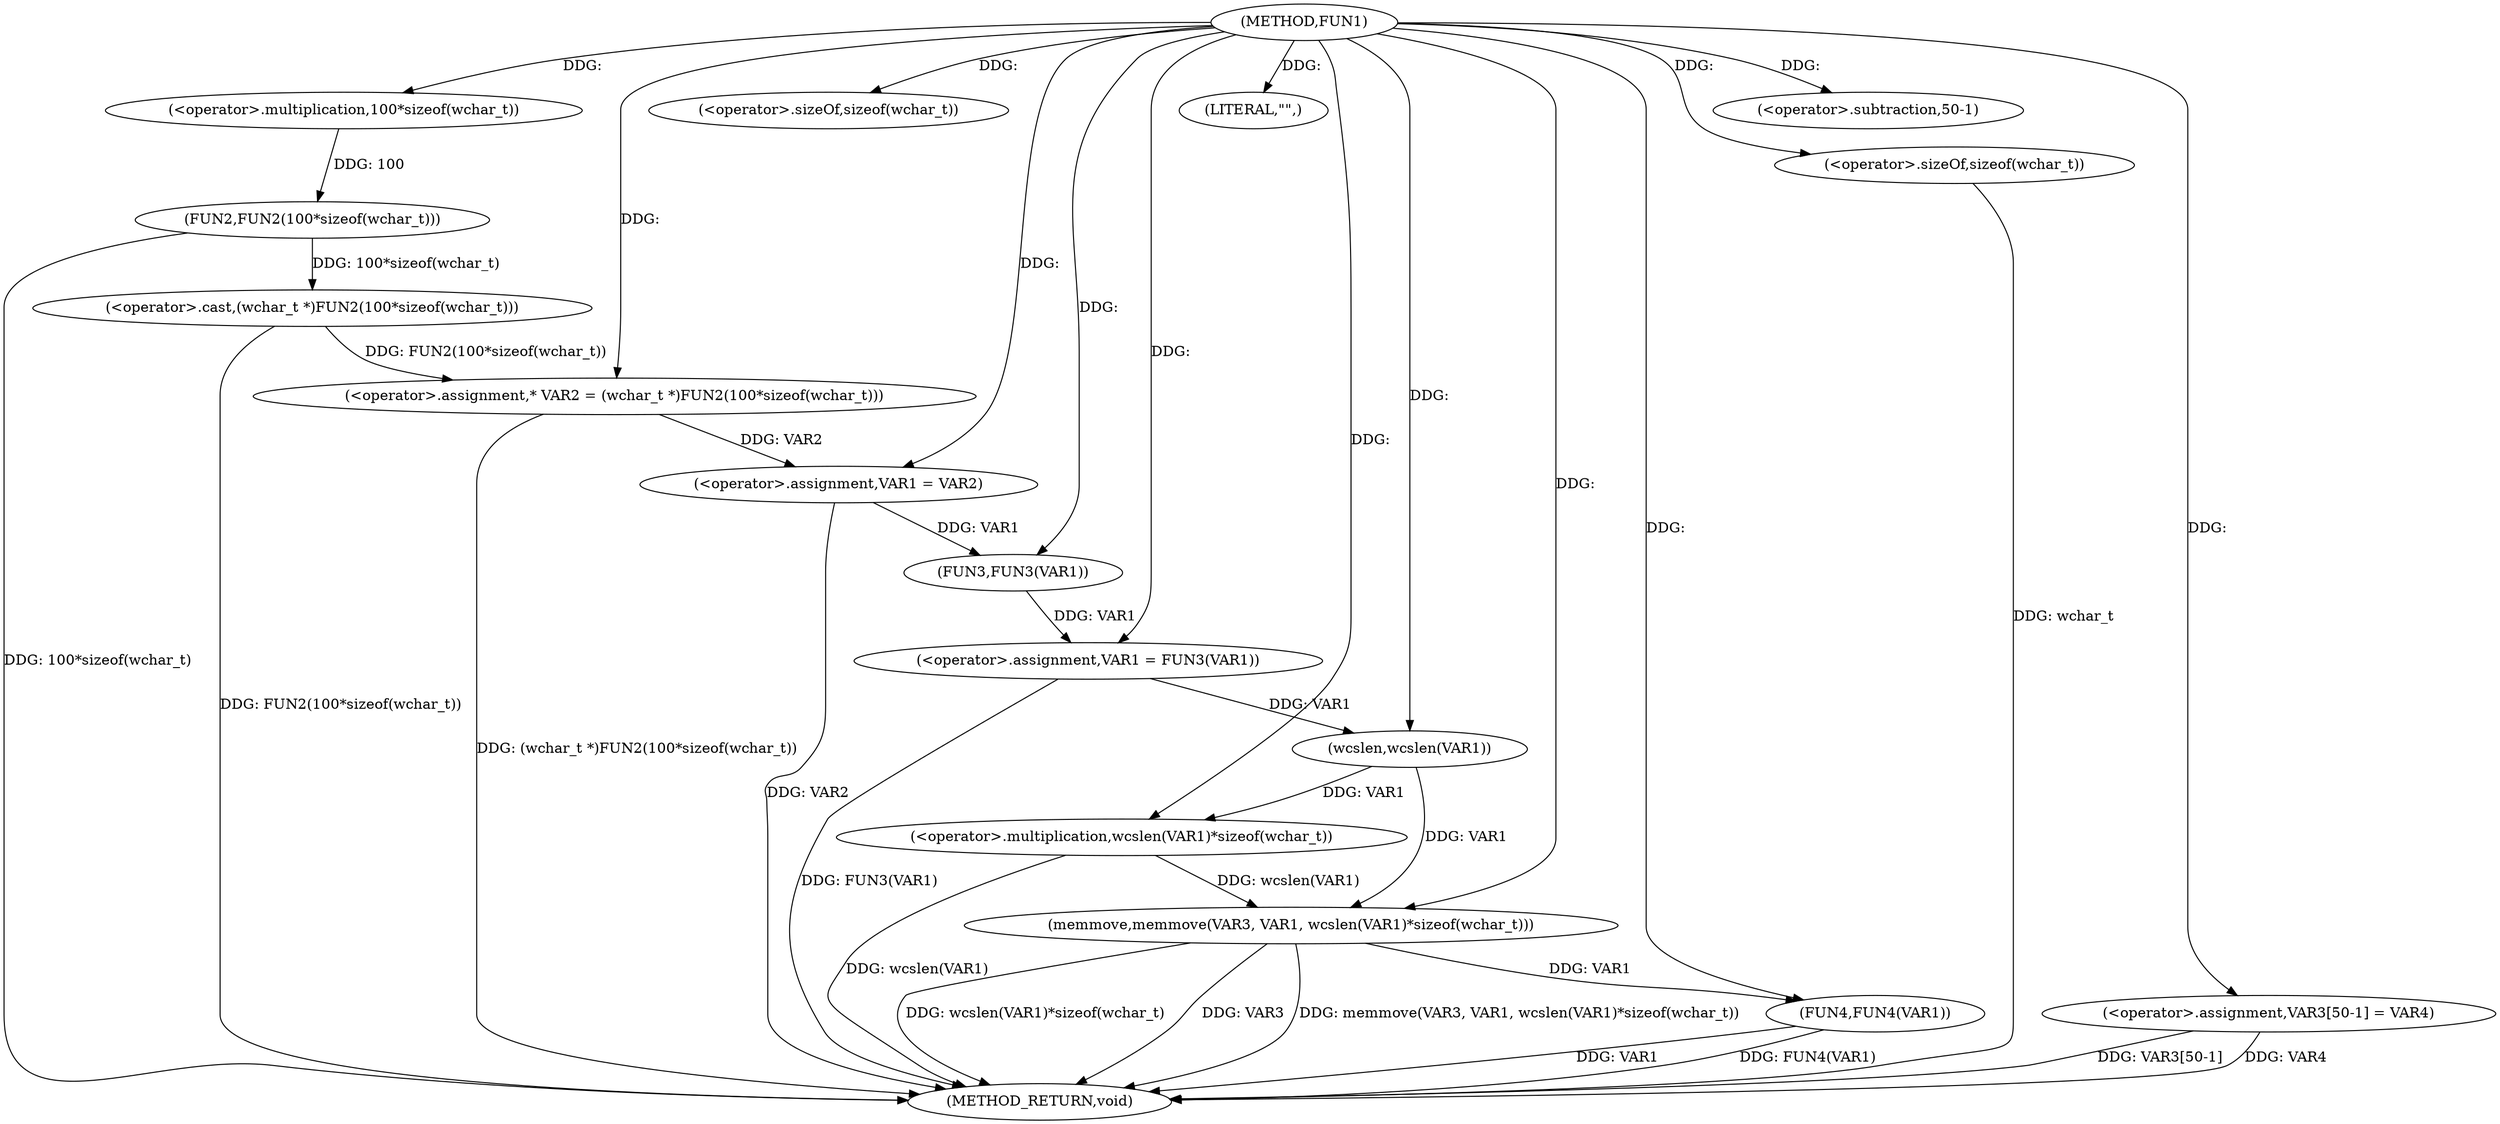 digraph FUN1 {  
"1000100" [label = "(METHOD,FUN1)" ]
"1000139" [label = "(METHOD_RETURN,void)" ]
"1000104" [label = "(<operator>.assignment,* VAR2 = (wchar_t *)FUN2(100*sizeof(wchar_t)))" ]
"1000106" [label = "(<operator>.cast,(wchar_t *)FUN2(100*sizeof(wchar_t)))" ]
"1000108" [label = "(FUN2,FUN2(100*sizeof(wchar_t)))" ]
"1000109" [label = "(<operator>.multiplication,100*sizeof(wchar_t))" ]
"1000111" [label = "(<operator>.sizeOf,sizeof(wchar_t))" ]
"1000113" [label = "(<operator>.assignment,VAR1 = VAR2)" ]
"1000116" [label = "(<operator>.assignment,VAR1 = FUN3(VAR1))" ]
"1000118" [label = "(FUN3,FUN3(VAR1))" ]
"1000121" [label = "(LITERAL,\"\",)" ]
"1000122" [label = "(memmove,memmove(VAR3, VAR1, wcslen(VAR1)*sizeof(wchar_t)))" ]
"1000125" [label = "(<operator>.multiplication,wcslen(VAR1)*sizeof(wchar_t))" ]
"1000126" [label = "(wcslen,wcslen(VAR1))" ]
"1000128" [label = "(<operator>.sizeOf,sizeof(wchar_t))" ]
"1000130" [label = "(<operator>.assignment,VAR3[50-1] = VAR4)" ]
"1000133" [label = "(<operator>.subtraction,50-1)" ]
"1000137" [label = "(FUN4,FUN4(VAR1))" ]
  "1000122" -> "1000139"  [ label = "DDG: wcslen(VAR1)*sizeof(wchar_t)"] 
  "1000106" -> "1000139"  [ label = "DDG: FUN2(100*sizeof(wchar_t))"] 
  "1000122" -> "1000139"  [ label = "DDG: VAR3"] 
  "1000128" -> "1000139"  [ label = "DDG: wchar_t"] 
  "1000113" -> "1000139"  [ label = "DDG: VAR2"] 
  "1000116" -> "1000139"  [ label = "DDG: FUN3(VAR1)"] 
  "1000130" -> "1000139"  [ label = "DDG: VAR3[50-1]"] 
  "1000125" -> "1000139"  [ label = "DDG: wcslen(VAR1)"] 
  "1000130" -> "1000139"  [ label = "DDG: VAR4"] 
  "1000122" -> "1000139"  [ label = "DDG: memmove(VAR3, VAR1, wcslen(VAR1)*sizeof(wchar_t))"] 
  "1000137" -> "1000139"  [ label = "DDG: VAR1"] 
  "1000137" -> "1000139"  [ label = "DDG: FUN4(VAR1)"] 
  "1000104" -> "1000139"  [ label = "DDG: (wchar_t *)FUN2(100*sizeof(wchar_t))"] 
  "1000108" -> "1000139"  [ label = "DDG: 100*sizeof(wchar_t)"] 
  "1000106" -> "1000104"  [ label = "DDG: FUN2(100*sizeof(wchar_t))"] 
  "1000100" -> "1000104"  [ label = "DDG: "] 
  "1000108" -> "1000106"  [ label = "DDG: 100*sizeof(wchar_t)"] 
  "1000109" -> "1000108"  [ label = "DDG: 100"] 
  "1000100" -> "1000109"  [ label = "DDG: "] 
  "1000100" -> "1000111"  [ label = "DDG: "] 
  "1000104" -> "1000113"  [ label = "DDG: VAR2"] 
  "1000100" -> "1000113"  [ label = "DDG: "] 
  "1000118" -> "1000116"  [ label = "DDG: VAR1"] 
  "1000100" -> "1000116"  [ label = "DDG: "] 
  "1000113" -> "1000118"  [ label = "DDG: VAR1"] 
  "1000100" -> "1000118"  [ label = "DDG: "] 
  "1000100" -> "1000121"  [ label = "DDG: "] 
  "1000100" -> "1000122"  [ label = "DDG: "] 
  "1000126" -> "1000122"  [ label = "DDG: VAR1"] 
  "1000125" -> "1000122"  [ label = "DDG: wcslen(VAR1)"] 
  "1000126" -> "1000125"  [ label = "DDG: VAR1"] 
  "1000116" -> "1000126"  [ label = "DDG: VAR1"] 
  "1000100" -> "1000126"  [ label = "DDG: "] 
  "1000100" -> "1000125"  [ label = "DDG: "] 
  "1000100" -> "1000128"  [ label = "DDG: "] 
  "1000100" -> "1000130"  [ label = "DDG: "] 
  "1000100" -> "1000133"  [ label = "DDG: "] 
  "1000122" -> "1000137"  [ label = "DDG: VAR1"] 
  "1000100" -> "1000137"  [ label = "DDG: "] 
}
